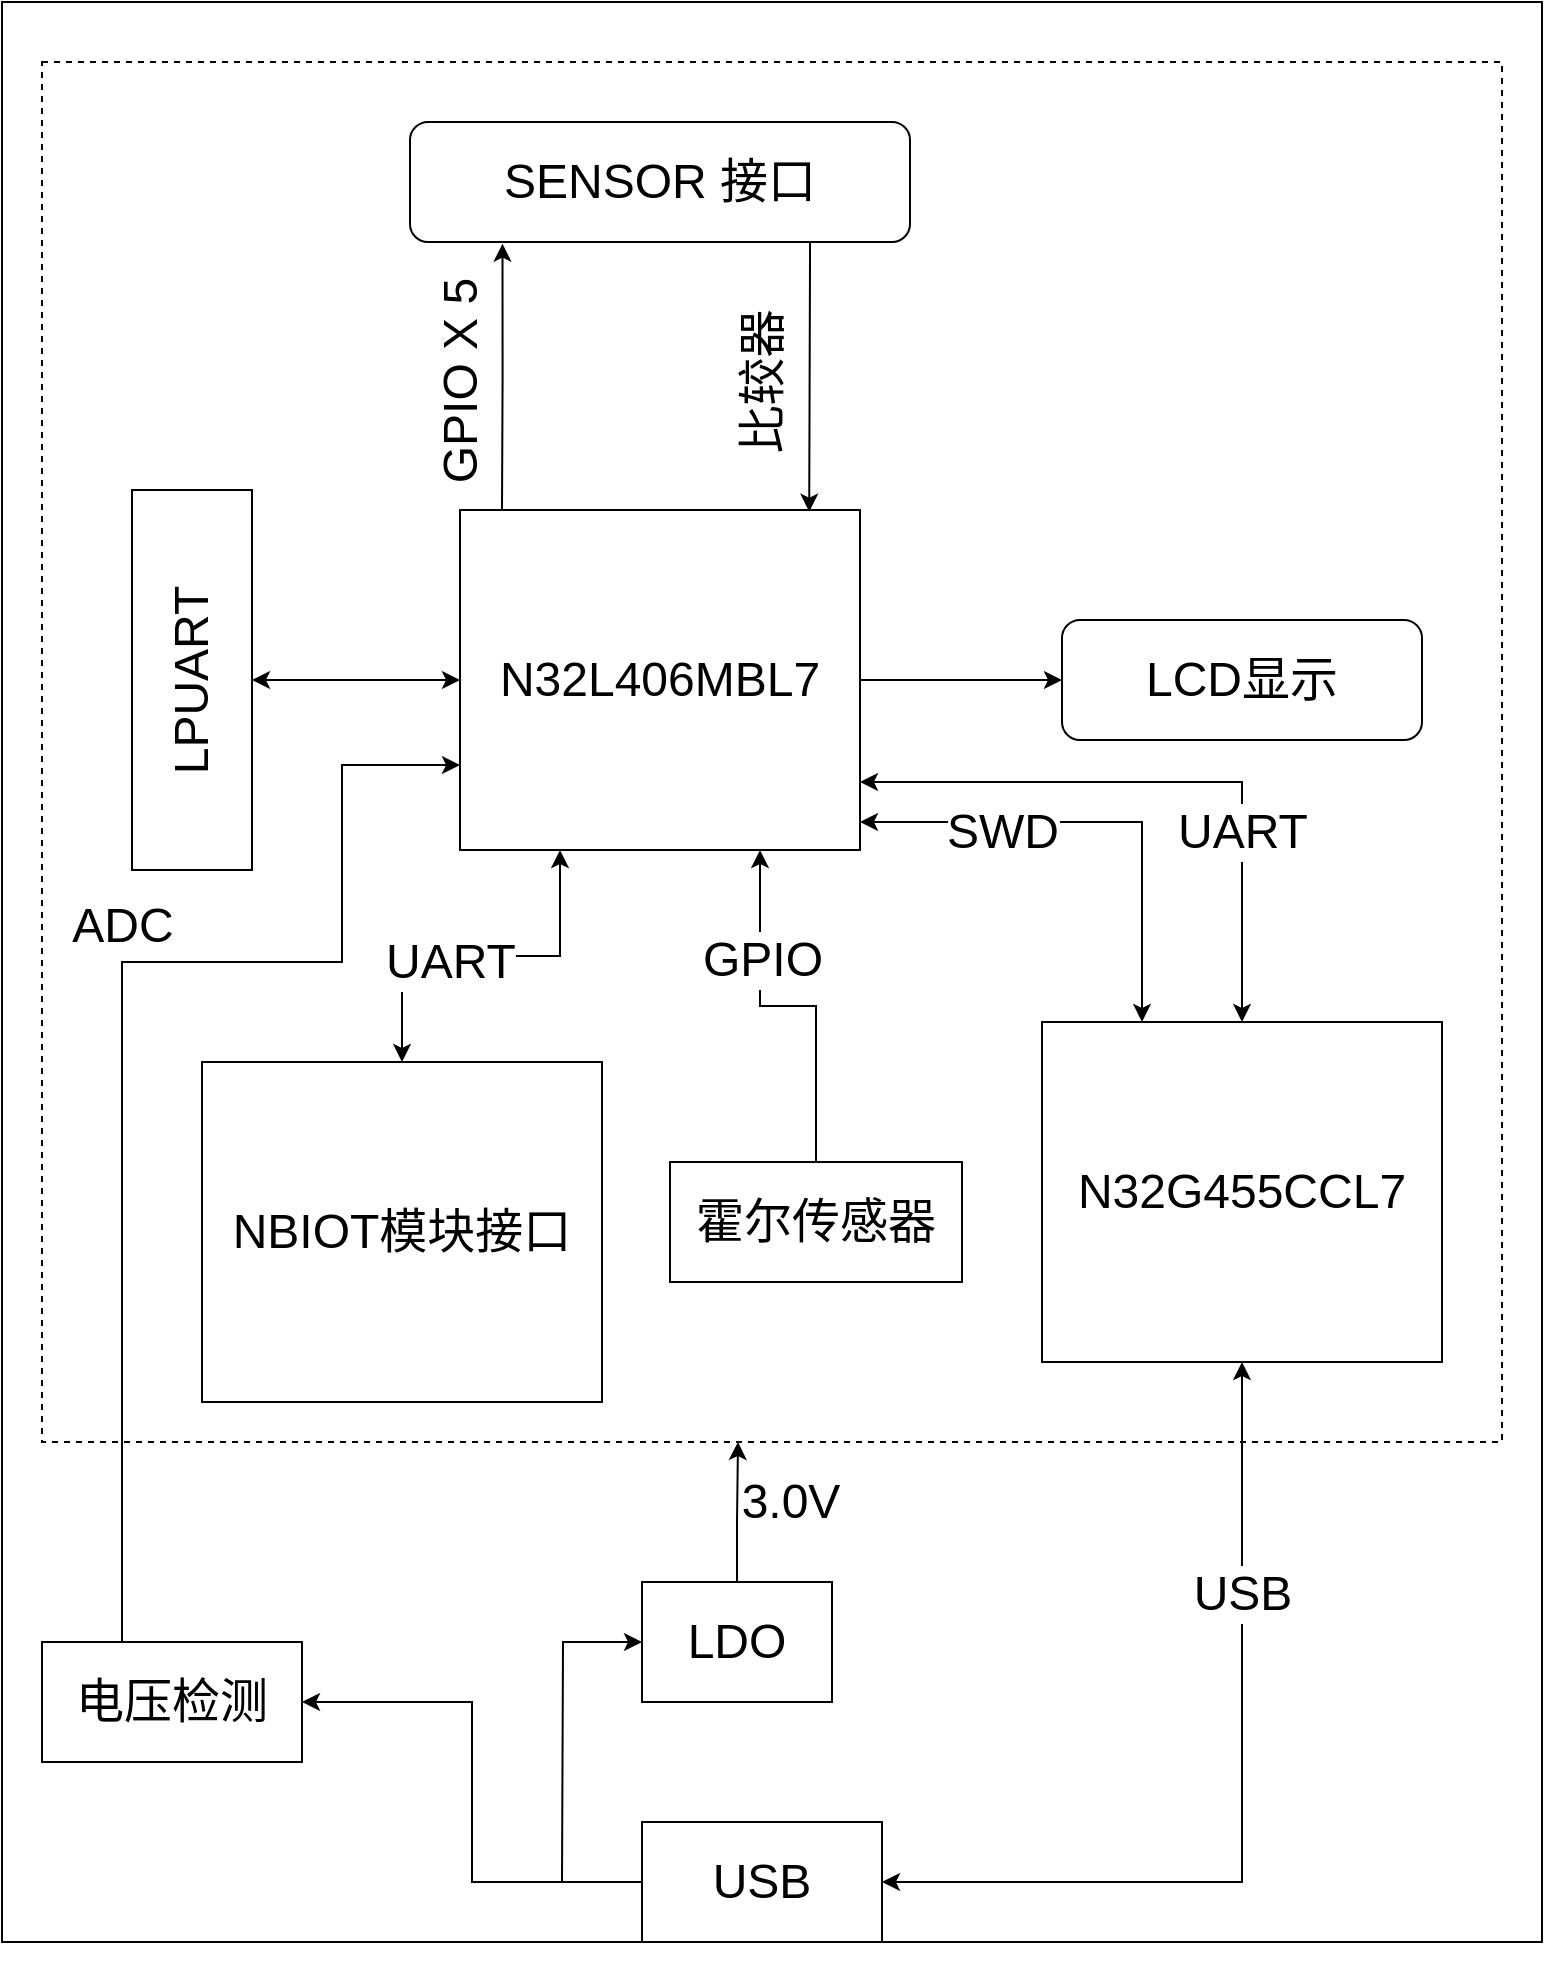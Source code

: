<mxfile version="14.5.10" type="github">
  <diagram id="1wrpU3sz9jsHv0rJWdAB" name="Page-1">
    <mxGraphModel dx="2844" dy="1588" grid="1" gridSize="10" guides="1" tooltips="1" connect="1" arrows="1" fold="1" page="1" pageScale="1" pageWidth="827" pageHeight="1169" math="0" shadow="0">
      <root>
        <mxCell id="0" />
        <mxCell id="1" parent="0" />
        <mxCell id="VwkmWO9nR3RkuL_jt1ao-151" value="" style="rounded=0;whiteSpace=wrap;html=1;" parent="1" vertex="1">
          <mxGeometry x="20" y="160" width="770" height="970" as="geometry" />
        </mxCell>
        <mxCell id="VwkmWO9nR3RkuL_jt1ao-183" value="" style="rounded=0;whiteSpace=wrap;html=1;fontSize=24;shadow=0;sketch=0;glass=0;dashed=1;" parent="1" vertex="1">
          <mxGeometry x="40" y="190" width="730" height="690" as="geometry" />
        </mxCell>
        <mxCell id="VwkmWO9nR3RkuL_jt1ao-155" style="edgeStyle=none;rounded=0;orthogonalLoop=1;jettySize=auto;html=1;" parent="1" source="VwkmWO9nR3RkuL_jt1ao-152" target="VwkmWO9nR3RkuL_jt1ao-151" edge="1">
          <mxGeometry relative="1" as="geometry" />
        </mxCell>
        <mxCell id="VwkmWO9nR3RkuL_jt1ao-184" style="edgeStyle=orthogonalEdgeStyle;rounded=0;orthogonalLoop=1;jettySize=auto;html=1;entryX=1;entryY=0.5;entryDx=0;entryDy=0;startArrow=none;startFill=0;endArrow=classic;endFill=1;fontSize=24;" parent="1" source="VwkmWO9nR3RkuL_jt1ao-152" target="VwkmWO9nR3RkuL_jt1ao-174" edge="1">
          <mxGeometry relative="1" as="geometry" />
        </mxCell>
        <mxCell id="VwkmWO9nR3RkuL_jt1ao-152" value="&lt;font style=&quot;font-size: 24px&quot;&gt;USB&lt;/font&gt;" style="rounded=0;whiteSpace=wrap;html=1;" parent="1" vertex="1">
          <mxGeometry x="340" y="1070" width="120" height="60" as="geometry" />
        </mxCell>
        <mxCell id="VwkmWO9nR3RkuL_jt1ao-156" style="edgeStyle=orthogonalEdgeStyle;rounded=0;orthogonalLoop=1;jettySize=auto;html=1;startArrow=classic;startFill=1;" parent="1" source="VwkmWO9nR3RkuL_jt1ao-153" target="VwkmWO9nR3RkuL_jt1ao-152" edge="1">
          <mxGeometry relative="1" as="geometry">
            <Array as="points">
              <mxPoint x="640" y="1100" />
            </Array>
          </mxGeometry>
        </mxCell>
        <mxCell id="VwkmWO9nR3RkuL_jt1ao-157" value="USB" style="edgeLabel;html=1;align=center;verticalAlign=middle;resizable=0;points=[];fontSize=24;" parent="VwkmWO9nR3RkuL_jt1ao-156" vertex="1" connectable="0">
          <mxGeometry x="-0.562" y="1" relative="1" as="geometry">
            <mxPoint x="-1.03" y="18.86" as="offset" />
          </mxGeometry>
        </mxCell>
        <mxCell id="VwkmWO9nR3RkuL_jt1ao-153" value="&lt;font style=&quot;font-size: 24px&quot;&gt;N32G455CCL7&lt;/font&gt;" style="rounded=0;whiteSpace=wrap;html=1;" parent="1" vertex="1">
          <mxGeometry x="540" y="670" width="200" height="170" as="geometry" />
        </mxCell>
        <mxCell id="VwkmWO9nR3RkuL_jt1ao-160" style="edgeStyle=orthogonalEdgeStyle;rounded=0;orthogonalLoop=1;jettySize=auto;html=1;startArrow=none;startFill=0;" parent="1" source="VwkmWO9nR3RkuL_jt1ao-158" target="VwkmWO9nR3RkuL_jt1ao-159" edge="1">
          <mxGeometry relative="1" as="geometry" />
        </mxCell>
        <mxCell id="VwkmWO9nR3RkuL_jt1ao-166" style="edgeStyle=orthogonalEdgeStyle;rounded=0;orthogonalLoop=1;jettySize=auto;html=1;entryX=0.25;entryY=0;entryDx=0;entryDy=0;startArrow=classic;startFill=1;" parent="1" source="VwkmWO9nR3RkuL_jt1ao-158" target="VwkmWO9nR3RkuL_jt1ao-153" edge="1">
          <mxGeometry relative="1" as="geometry">
            <Array as="points">
              <mxPoint x="590" y="570" />
            </Array>
          </mxGeometry>
        </mxCell>
        <mxCell id="VwkmWO9nR3RkuL_jt1ao-167" value="SWD" style="edgeLabel;html=1;align=center;verticalAlign=middle;resizable=0;points=[];fontSize=24;" parent="VwkmWO9nR3RkuL_jt1ao-166" vertex="1" connectable="0">
          <mxGeometry x="-0.261" y="-2" relative="1" as="geometry">
            <mxPoint x="-18.17" y="3" as="offset" />
          </mxGeometry>
        </mxCell>
        <mxCell id="VwkmWO9nR3RkuL_jt1ao-168" style="edgeStyle=orthogonalEdgeStyle;rounded=0;orthogonalLoop=1;jettySize=auto;html=1;entryX=0.5;entryY=0;entryDx=0;entryDy=0;startArrow=classic;startFill=1;fontSize=24;" parent="1" source="VwkmWO9nR3RkuL_jt1ao-158" target="VwkmWO9nR3RkuL_jt1ao-153" edge="1">
          <mxGeometry relative="1" as="geometry">
            <Array as="points">
              <mxPoint x="640" y="550" />
            </Array>
          </mxGeometry>
        </mxCell>
        <mxCell id="VwkmWO9nR3RkuL_jt1ao-169" value="UART" style="edgeLabel;html=1;align=center;verticalAlign=middle;resizable=0;points=[];fontSize=24;" parent="VwkmWO9nR3RkuL_jt1ao-168" vertex="1" connectable="0">
          <mxGeometry x="-0.45" y="1" relative="1" as="geometry">
            <mxPoint x="105.17" y="26" as="offset" />
          </mxGeometry>
        </mxCell>
        <mxCell id="VwkmWO9nR3RkuL_jt1ao-158" value="&lt;font style=&quot;font-size: 24px&quot;&gt;N32L406MBL7&lt;/font&gt;" style="rounded=0;whiteSpace=wrap;html=1;" parent="1" vertex="1">
          <mxGeometry x="249" y="414" width="200" height="170" as="geometry" />
        </mxCell>
        <mxCell id="VwkmWO9nR3RkuL_jt1ao-159" value="&lt;font style=&quot;font-size: 24px&quot;&gt;LCD显示&lt;/font&gt;" style="rounded=1;whiteSpace=wrap;html=1;" parent="1" vertex="1">
          <mxGeometry x="550" y="469" width="180" height="60" as="geometry" />
        </mxCell>
        <mxCell id="VwkmWO9nR3RkuL_jt1ao-162" value="" style="edgeStyle=orthogonalEdgeStyle;rounded=0;orthogonalLoop=1;jettySize=auto;html=1;startArrow=classic;startFill=1;" parent="1" source="VwkmWO9nR3RkuL_jt1ao-161" target="VwkmWO9nR3RkuL_jt1ao-158" edge="1">
          <mxGeometry relative="1" as="geometry" />
        </mxCell>
        <mxCell id="VwkmWO9nR3RkuL_jt1ao-161" value="&lt;font style=&quot;font-size: 24px&quot;&gt;LPUART&lt;/font&gt;" style="rounded=0;whiteSpace=wrap;html=1;horizontal=0;" parent="1" vertex="1">
          <mxGeometry x="85" y="404" width="60" height="190" as="geometry" />
        </mxCell>
        <mxCell id="VwkmWO9nR3RkuL_jt1ao-178" style="edgeStyle=orthogonalEdgeStyle;rounded=0;orthogonalLoop=1;jettySize=auto;html=1;entryX=0.147;entryY=0.001;entryDx=0;entryDy=0;entryPerimeter=0;startArrow=classic;startFill=1;fontSize=24;endArrow=none;endFill=0;exitX=0.185;exitY=1.014;exitDx=0;exitDy=0;exitPerimeter=0;" parent="1" source="VwkmWO9nR3RkuL_jt1ao-165" edge="1">
          <mxGeometry relative="1" as="geometry">
            <mxPoint x="351.6" y="170" as="sourcePoint" />
            <mxPoint x="270.0" y="414.17" as="targetPoint" />
            <Array as="points" />
          </mxGeometry>
        </mxCell>
        <mxCell id="VwkmWO9nR3RkuL_jt1ao-179" value="GPIO X 5" style="edgeLabel;html=1;align=center;verticalAlign=middle;resizable=0;points=[];fontSize=24;horizontal=0;" parent="VwkmWO9nR3RkuL_jt1ao-178" vertex="1" connectable="0">
          <mxGeometry x="-0.317" relative="1" as="geometry">
            <mxPoint x="-21.27" y="23.45" as="offset" />
          </mxGeometry>
        </mxCell>
        <mxCell id="VwkmWO9nR3RkuL_jt1ao-181" style="edgeStyle=orthogonalEdgeStyle;rounded=0;orthogonalLoop=1;jettySize=auto;html=1;entryX=0.873;entryY=0.005;entryDx=0;entryDy=0;entryPerimeter=0;startArrow=none;startFill=0;fontSize=24;" parent="1" source="VwkmWO9nR3RkuL_jt1ao-165" target="VwkmWO9nR3RkuL_jt1ao-158" edge="1">
          <mxGeometry relative="1" as="geometry">
            <Array as="points">
              <mxPoint x="424" y="290" />
              <mxPoint x="424" y="290" />
            </Array>
          </mxGeometry>
        </mxCell>
        <mxCell id="VwkmWO9nR3RkuL_jt1ao-182" value="比较器" style="edgeLabel;html=1;align=center;verticalAlign=middle;resizable=0;points=[];fontSize=24;horizontal=0;" parent="VwkmWO9nR3RkuL_jt1ao-181" vertex="1" connectable="0">
          <mxGeometry x="0.105" y="-1" relative="1" as="geometry">
            <mxPoint x="-22.79" y="-4.28" as="offset" />
          </mxGeometry>
        </mxCell>
        <mxCell id="VwkmWO9nR3RkuL_jt1ao-165" value="&lt;font style=&quot;font-size: 24px&quot;&gt;SENSOR 接口&lt;/font&gt;" style="rounded=1;whiteSpace=wrap;html=1;" parent="1" vertex="1">
          <mxGeometry x="224" y="220" width="250" height="60" as="geometry" />
        </mxCell>
        <mxCell id="VwkmWO9nR3RkuL_jt1ao-172" style="edgeStyle=orthogonalEdgeStyle;rounded=0;orthogonalLoop=1;jettySize=auto;html=1;entryX=0.25;entryY=1;entryDx=0;entryDy=0;startArrow=classic;startFill=1;fontSize=24;" parent="1" source="VwkmWO9nR3RkuL_jt1ao-171" target="VwkmWO9nR3RkuL_jt1ao-158" edge="1">
          <mxGeometry relative="1" as="geometry" />
        </mxCell>
        <mxCell id="VwkmWO9nR3RkuL_jt1ao-173" value="UART" style="edgeLabel;html=1;align=center;verticalAlign=middle;resizable=0;points=[];fontSize=24;" parent="VwkmWO9nR3RkuL_jt1ao-172" vertex="1" connectable="0">
          <mxGeometry x="0.095" relative="1" as="geometry">
            <mxPoint x="-24.67" y="3" as="offset" />
          </mxGeometry>
        </mxCell>
        <mxCell id="VwkmWO9nR3RkuL_jt1ao-171" value="&lt;font style=&quot;font-size: 24px&quot;&gt;NBIOT模块接口&lt;/font&gt;" style="rounded=0;whiteSpace=wrap;html=1;" parent="1" vertex="1">
          <mxGeometry x="120" y="690" width="200" height="170" as="geometry" />
        </mxCell>
        <mxCell id="VwkmWO9nR3RkuL_jt1ao-175" style="edgeStyle=orthogonalEdgeStyle;rounded=0;orthogonalLoop=1;jettySize=auto;html=1;entryX=0;entryY=0.75;entryDx=0;entryDy=0;startArrow=none;startFill=0;fontSize=24;" parent="1" source="VwkmWO9nR3RkuL_jt1ao-174" target="VwkmWO9nR3RkuL_jt1ao-158" edge="1">
          <mxGeometry relative="1" as="geometry">
            <Array as="points">
              <mxPoint x="80" y="640" />
              <mxPoint x="190" y="640" />
              <mxPoint x="190" y="542" />
            </Array>
          </mxGeometry>
        </mxCell>
        <mxCell id="VwkmWO9nR3RkuL_jt1ao-177" value="ADC" style="edgeLabel;html=1;align=center;verticalAlign=middle;resizable=0;points=[];fontSize=24;" parent="VwkmWO9nR3RkuL_jt1ao-175" vertex="1" connectable="0">
          <mxGeometry x="-0.286" y="-2" relative="1" as="geometry">
            <mxPoint x="-2.06" y="-141.29" as="offset" />
          </mxGeometry>
        </mxCell>
        <mxCell id="VwkmWO9nR3RkuL_jt1ao-174" value="电压检测" style="rounded=0;whiteSpace=wrap;html=1;fontSize=24;" parent="1" vertex="1">
          <mxGeometry x="40" y="980" width="130" height="60" as="geometry" />
        </mxCell>
        <mxCell id="VwkmWO9nR3RkuL_jt1ao-187" style="edgeStyle=orthogonalEdgeStyle;rounded=0;orthogonalLoop=1;jettySize=auto;html=1;startArrow=classic;startFill=1;endArrow=none;endFill=0;fontSize=24;" parent="1" source="VwkmWO9nR3RkuL_jt1ao-185" edge="1">
          <mxGeometry relative="1" as="geometry">
            <mxPoint x="300" y="1100" as="targetPoint" />
          </mxGeometry>
        </mxCell>
        <mxCell id="VwkmWO9nR3RkuL_jt1ao-188" value="" style="edgeStyle=orthogonalEdgeStyle;rounded=0;orthogonalLoop=1;jettySize=auto;html=1;startArrow=none;startFill=0;endArrow=classic;endFill=1;fontSize=24;" parent="1" source="VwkmWO9nR3RkuL_jt1ao-185" target="VwkmWO9nR3RkuL_jt1ao-183" edge="1">
          <mxGeometry relative="1" as="geometry">
            <Array as="points">
              <mxPoint x="388" y="920" />
              <mxPoint x="388" y="920" />
            </Array>
          </mxGeometry>
        </mxCell>
        <mxCell id="VwkmWO9nR3RkuL_jt1ao-189" value="3.0V" style="edgeLabel;html=1;align=center;verticalAlign=middle;resizable=0;points=[];fontSize=24;" parent="VwkmWO9nR3RkuL_jt1ao-188" vertex="1" connectable="0">
          <mxGeometry x="-0.265" relative="1" as="geometry">
            <mxPoint x="26.48" y="-14.48" as="offset" />
          </mxGeometry>
        </mxCell>
        <mxCell id="VwkmWO9nR3RkuL_jt1ao-185" value="LDO" style="rounded=0;whiteSpace=wrap;html=1;fontSize=24;" parent="1" vertex="1">
          <mxGeometry x="340" y="950" width="95" height="60" as="geometry" />
        </mxCell>
        <mxCell id="VwkmWO9nR3RkuL_jt1ao-191" style="edgeStyle=orthogonalEdgeStyle;rounded=0;orthogonalLoop=1;jettySize=auto;html=1;entryX=0.75;entryY=1;entryDx=0;entryDy=0;startArrow=none;startFill=0;endArrow=classic;endFill=1;fontSize=24;" parent="1" source="VwkmWO9nR3RkuL_jt1ao-190" target="VwkmWO9nR3RkuL_jt1ao-158" edge="1">
          <mxGeometry relative="1" as="geometry" />
        </mxCell>
        <mxCell id="VwkmWO9nR3RkuL_jt1ao-192" value="GPIO" style="edgeLabel;html=1;align=center;verticalAlign=middle;resizable=0;points=[];fontSize=24;" parent="VwkmWO9nR3RkuL_jt1ao-191" vertex="1" connectable="0">
          <mxGeometry x="-0.241" y="2" relative="1" as="geometry">
            <mxPoint x="-25" y="-30.83" as="offset" />
          </mxGeometry>
        </mxCell>
        <mxCell id="VwkmWO9nR3RkuL_jt1ao-190" value="霍尔传感器" style="rounded=0;whiteSpace=wrap;html=1;shadow=0;glass=0;sketch=0;gradientColor=none;fontSize=24;" parent="1" vertex="1">
          <mxGeometry x="354" y="740" width="146" height="60" as="geometry" />
        </mxCell>
      </root>
    </mxGraphModel>
  </diagram>
</mxfile>
